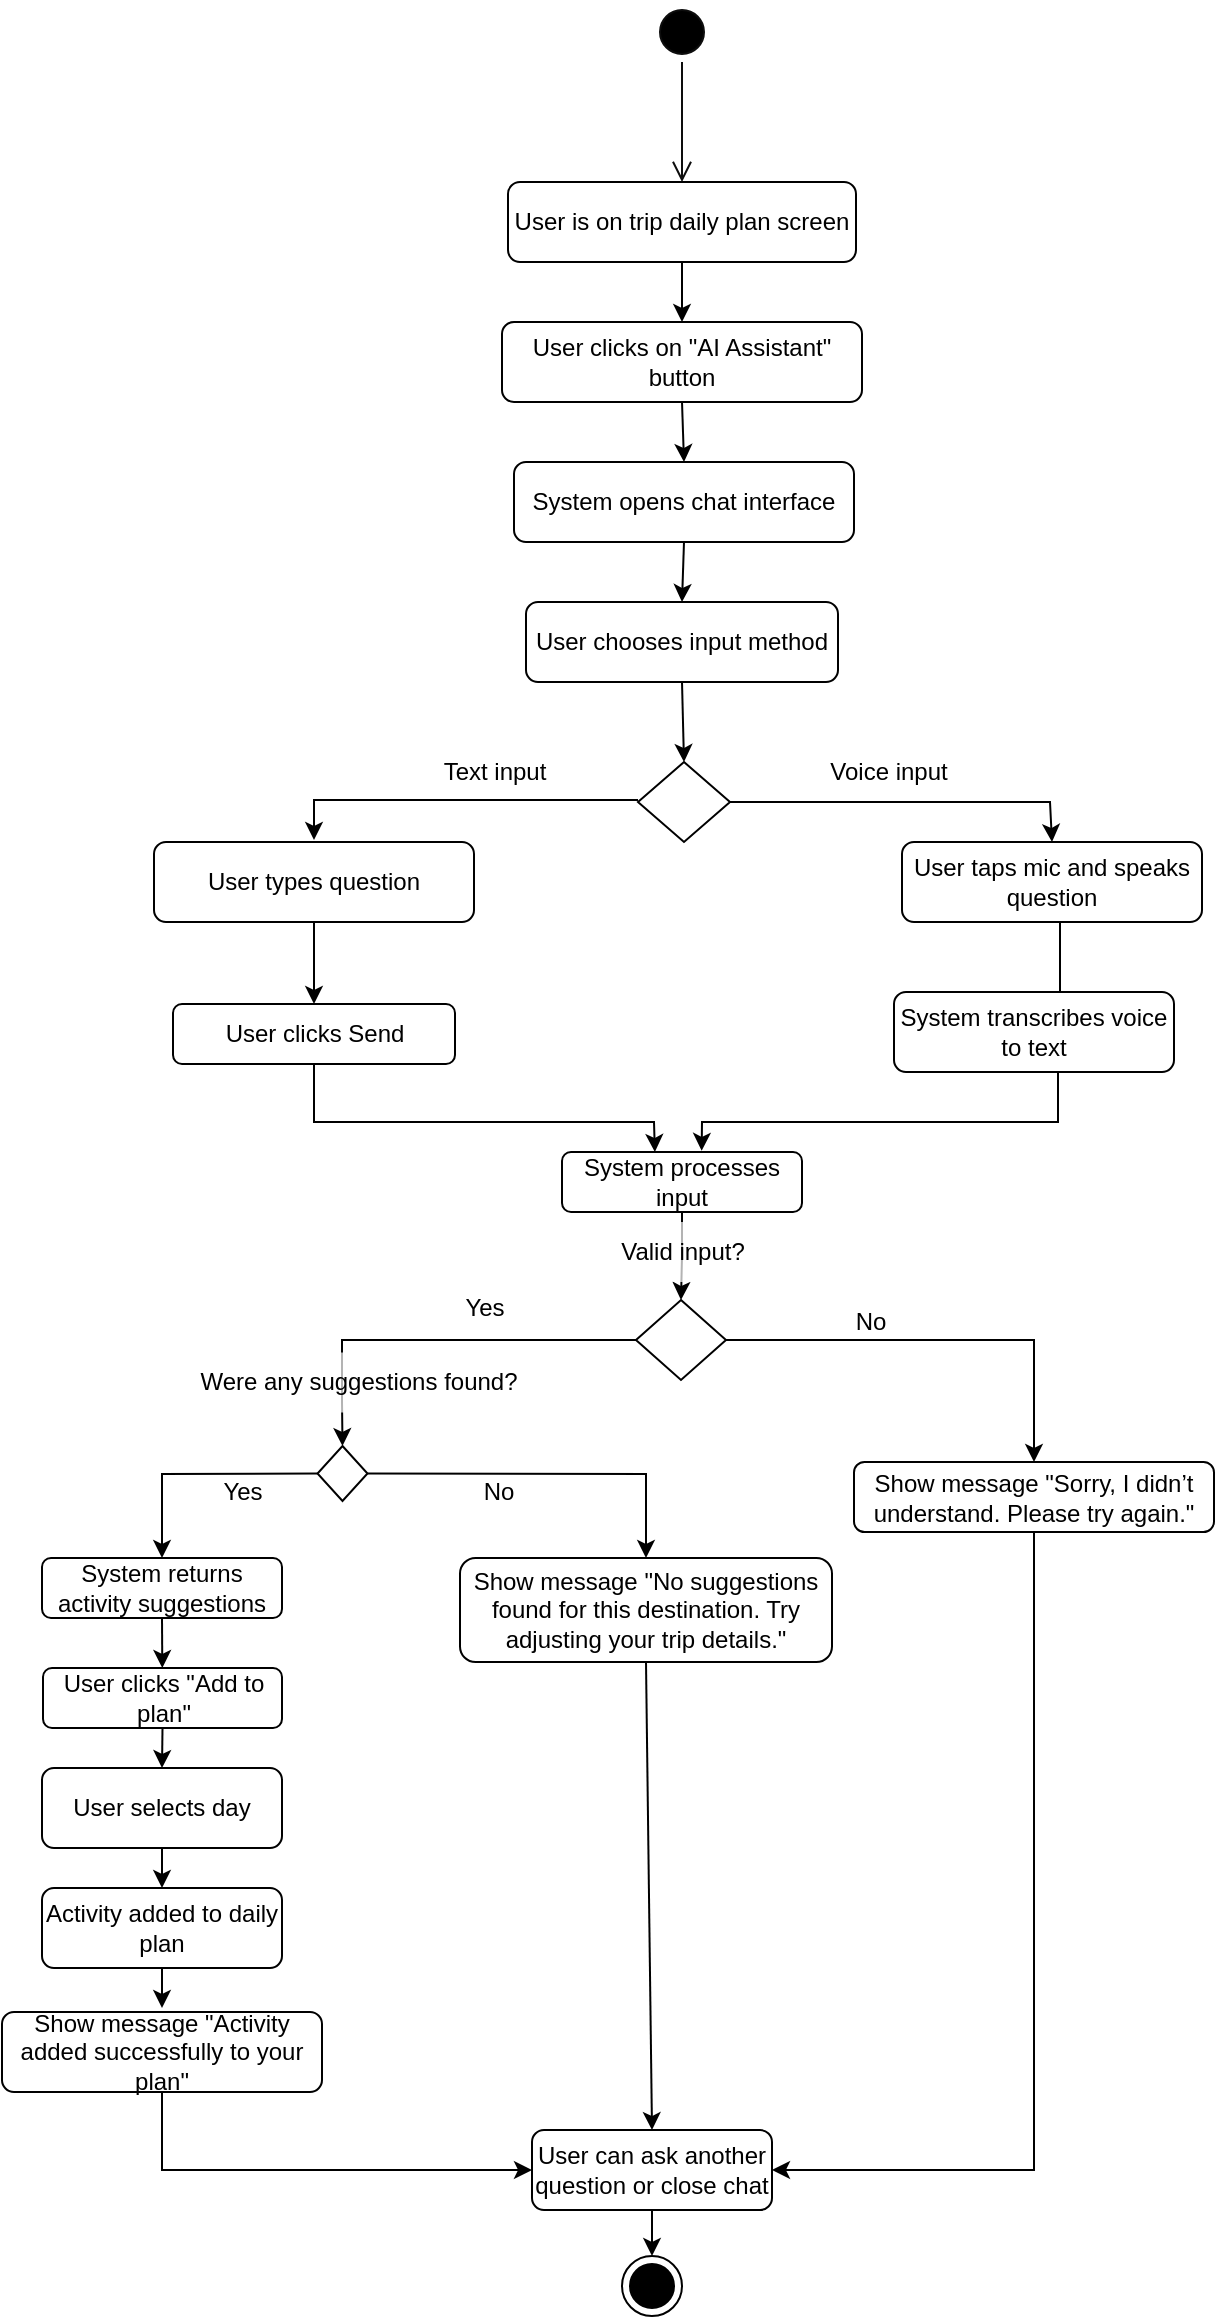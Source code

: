<mxfile version="26.1.3">
  <diagram name="Page-1" id="bhSItCba0UeARclhHlgF">
    <mxGraphModel dx="1750" dy="883" grid="1" gridSize="10" guides="1" tooltips="1" connect="1" arrows="1" fold="1" page="1" pageScale="1" pageWidth="827" pageHeight="1169" math="0" shadow="0">
      <root>
        <mxCell id="0" />
        <mxCell id="1" parent="0" />
        <mxCell id="31Pp2EF_BLIioUCXMJ2C-1" value="" style="ellipse;html=1;shape=startState;fillColor=#000000;strokeColor=light-dark(#0d0d0d, #ff9090);" vertex="1" parent="1">
          <mxGeometry x="399" y="10" width="30" height="30" as="geometry" />
        </mxCell>
        <mxCell id="31Pp2EF_BLIioUCXMJ2C-2" value="" style="edgeStyle=orthogonalEdgeStyle;html=1;verticalAlign=bottom;endArrow=open;endSize=8;strokeColor=light-dark(#0d0d0d, #ff9090);rounded=0;" edge="1" source="31Pp2EF_BLIioUCXMJ2C-1" parent="1">
          <mxGeometry relative="1" as="geometry">
            <mxPoint x="414" y="100" as="targetPoint" />
          </mxGeometry>
        </mxCell>
        <mxCell id="31Pp2EF_BLIioUCXMJ2C-3" value="User is on trip daily plan screen" style="rounded=1;whiteSpace=wrap;html=1;" vertex="1" parent="1">
          <mxGeometry x="327" y="100" width="174" height="40" as="geometry" />
        </mxCell>
        <mxCell id="31Pp2EF_BLIioUCXMJ2C-4" value="User clicks on &quot;AI Assistant&quot; button" style="rounded=1;whiteSpace=wrap;html=1;" vertex="1" parent="1">
          <mxGeometry x="324" y="170" width="180" height="40" as="geometry" />
        </mxCell>
        <mxCell id="31Pp2EF_BLIioUCXMJ2C-5" value="" style="endArrow=classic;html=1;rounded=0;exitX=0.5;exitY=1;exitDx=0;exitDy=0;entryX=0.5;entryY=0;entryDx=0;entryDy=0;" edge="1" parent="1" source="31Pp2EF_BLIioUCXMJ2C-3" target="31Pp2EF_BLIioUCXMJ2C-4">
          <mxGeometry width="50" height="50" relative="1" as="geometry">
            <mxPoint x="390" y="300" as="sourcePoint" />
            <mxPoint x="440" y="250" as="targetPoint" />
          </mxGeometry>
        </mxCell>
        <mxCell id="31Pp2EF_BLIioUCXMJ2C-6" value="System opens chat interface" style="rounded=1;whiteSpace=wrap;html=1;" vertex="1" parent="1">
          <mxGeometry x="330" y="240" width="170" height="40" as="geometry" />
        </mxCell>
        <mxCell id="31Pp2EF_BLIioUCXMJ2C-7" value="" style="endArrow=classic;html=1;rounded=0;exitX=0.5;exitY=1;exitDx=0;exitDy=0;entryX=0.5;entryY=0;entryDx=0;entryDy=0;" edge="1" parent="1" source="31Pp2EF_BLIioUCXMJ2C-4" target="31Pp2EF_BLIioUCXMJ2C-6">
          <mxGeometry width="50" height="50" relative="1" as="geometry">
            <mxPoint x="390" y="300" as="sourcePoint" />
            <mxPoint x="440" y="250" as="targetPoint" />
          </mxGeometry>
        </mxCell>
        <mxCell id="31Pp2EF_BLIioUCXMJ2C-8" value="User chooses input method" style="rounded=1;whiteSpace=wrap;html=1;" vertex="1" parent="1">
          <mxGeometry x="336" y="310" width="156" height="40" as="geometry" />
        </mxCell>
        <mxCell id="31Pp2EF_BLIioUCXMJ2C-9" value="" style="endArrow=classic;html=1;rounded=0;exitX=0.5;exitY=1;exitDx=0;exitDy=0;entryX=0.5;entryY=0;entryDx=0;entryDy=0;" edge="1" parent="1" source="31Pp2EF_BLIioUCXMJ2C-6" target="31Pp2EF_BLIioUCXMJ2C-8">
          <mxGeometry width="50" height="50" relative="1" as="geometry">
            <mxPoint x="390" y="300" as="sourcePoint" />
            <mxPoint x="440" y="250" as="targetPoint" />
          </mxGeometry>
        </mxCell>
        <mxCell id="31Pp2EF_BLIioUCXMJ2C-10" value="" style="rhombus;whiteSpace=wrap;html=1;" vertex="1" parent="1">
          <mxGeometry x="392" y="390" width="46" height="40" as="geometry" />
        </mxCell>
        <mxCell id="31Pp2EF_BLIioUCXMJ2C-11" value="" style="endArrow=classic;html=1;rounded=0;exitX=0.5;exitY=1;exitDx=0;exitDy=0;entryX=0.5;entryY=0;entryDx=0;entryDy=0;" edge="1" parent="1" source="31Pp2EF_BLIioUCXMJ2C-8" target="31Pp2EF_BLIioUCXMJ2C-10">
          <mxGeometry width="50" height="50" relative="1" as="geometry">
            <mxPoint x="390" y="300" as="sourcePoint" />
            <mxPoint x="440" y="250" as="targetPoint" />
          </mxGeometry>
        </mxCell>
        <mxCell id="31Pp2EF_BLIioUCXMJ2C-12" value="Text input" style="text;html=1;align=center;verticalAlign=middle;resizable=0;points=[];autosize=1;strokeColor=none;fillColor=none;" vertex="1" parent="1">
          <mxGeometry x="285" y="380" width="70" height="30" as="geometry" />
        </mxCell>
        <mxCell id="31Pp2EF_BLIioUCXMJ2C-13" value="" style="endArrow=classic;html=1;rounded=0;exitX=0;exitY=0.5;exitDx=0;exitDy=0;entryX=0.5;entryY=0;entryDx=0;entryDy=0;" edge="1" parent="1">
          <mxGeometry width="50" height="50" relative="1" as="geometry">
            <mxPoint x="392" y="409" as="sourcePoint" />
            <mxPoint x="230" y="429" as="targetPoint" />
            <Array as="points">
              <mxPoint x="230" y="409" />
            </Array>
          </mxGeometry>
        </mxCell>
        <mxCell id="31Pp2EF_BLIioUCXMJ2C-14" value="" style="endArrow=classic;html=1;rounded=0;exitX=1;exitY=0.5;exitDx=0;exitDy=0;entryX=0.5;entryY=0;entryDx=0;entryDy=0;" edge="1" parent="1" source="31Pp2EF_BLIioUCXMJ2C-10" target="31Pp2EF_BLIioUCXMJ2C-17">
          <mxGeometry width="50" height="50" relative="1" as="geometry">
            <mxPoint x="460" y="380" as="sourcePoint" />
            <mxPoint x="600" y="410" as="targetPoint" />
            <Array as="points">
              <mxPoint x="598" y="410" />
            </Array>
          </mxGeometry>
        </mxCell>
        <mxCell id="31Pp2EF_BLIioUCXMJ2C-15" value="Voice input" style="text;html=1;align=center;verticalAlign=middle;resizable=0;points=[];autosize=1;strokeColor=none;fillColor=none;" vertex="1" parent="1">
          <mxGeometry x="477" y="380" width="80" height="30" as="geometry" />
        </mxCell>
        <mxCell id="31Pp2EF_BLIioUCXMJ2C-16" value="User types question" style="rounded=1;whiteSpace=wrap;html=1;" vertex="1" parent="1">
          <mxGeometry x="150" y="430" width="160" height="40" as="geometry" />
        </mxCell>
        <mxCell id="31Pp2EF_BLIioUCXMJ2C-44" style="edgeStyle=orthogonalEdgeStyle;rounded=0;orthogonalLoop=1;jettySize=auto;html=1;entryX=0.5;entryY=0;entryDx=0;entryDy=0;exitX=0.5;exitY=1;exitDx=0;exitDy=0;" edge="1" parent="1">
          <mxGeometry relative="1" as="geometry">
            <mxPoint x="612" y="470" as="sourcePoint" />
            <mxPoint x="603" y="520" as="targetPoint" />
            <Array as="points">
              <mxPoint x="603" y="470" />
            </Array>
          </mxGeometry>
        </mxCell>
        <mxCell id="31Pp2EF_BLIioUCXMJ2C-17" value="User taps mic and speaks question" style="rounded=1;whiteSpace=wrap;html=1;" vertex="1" parent="1">
          <mxGeometry x="524" y="430" width="150" height="40" as="geometry" />
        </mxCell>
        <mxCell id="31Pp2EF_BLIioUCXMJ2C-18" value="" style="endArrow=classic;html=1;rounded=0;exitX=0.5;exitY=1;exitDx=0;exitDy=0;entryX=0.5;entryY=0;entryDx=0;entryDy=0;" edge="1" parent="1" source="31Pp2EF_BLIioUCXMJ2C-16" target="31Pp2EF_BLIioUCXMJ2C-22">
          <mxGeometry width="50" height="50" relative="1" as="geometry">
            <mxPoint x="460" y="380" as="sourcePoint" />
            <mxPoint x="380" y="590" as="targetPoint" />
          </mxGeometry>
        </mxCell>
        <mxCell id="31Pp2EF_BLIioUCXMJ2C-21" value="System transcribes voice to text" style="rounded=1;whiteSpace=wrap;html=1;" vertex="1" parent="1">
          <mxGeometry x="520" y="505" width="140" height="40" as="geometry" />
        </mxCell>
        <mxCell id="31Pp2EF_BLIioUCXMJ2C-22" value="User clicks Send" style="rounded=1;whiteSpace=wrap;html=1;" vertex="1" parent="1">
          <mxGeometry x="159.5" y="511" width="141" height="30" as="geometry" />
        </mxCell>
        <mxCell id="31Pp2EF_BLIioUCXMJ2C-23" value="" style="endArrow=classic;html=1;rounded=0;exitX=0.5;exitY=1;exitDx=0;exitDy=0;entryX=0.387;entryY=0;entryDx=0;entryDy=0;entryPerimeter=0;" edge="1" parent="1" source="31Pp2EF_BLIioUCXMJ2C-22" target="31Pp2EF_BLIioUCXMJ2C-25">
          <mxGeometry width="50" height="50" relative="1" as="geometry">
            <mxPoint x="220" y="545" as="sourcePoint" />
            <mxPoint x="404.0" y="593" as="targetPoint" />
            <Array as="points">
              <mxPoint x="230" y="570" />
              <mxPoint x="400" y="570" />
            </Array>
          </mxGeometry>
        </mxCell>
        <mxCell id="31Pp2EF_BLIioUCXMJ2C-24" value="" style="endArrow=classic;html=1;rounded=0;exitX=0.5;exitY=1;exitDx=0;exitDy=0;entryX=0.582;entryY=-0.019;entryDx=0;entryDy=0;entryPerimeter=0;" edge="1" parent="1" target="31Pp2EF_BLIioUCXMJ2C-25">
          <mxGeometry width="50" height="50" relative="1" as="geometry">
            <mxPoint x="602.0" y="545" as="sourcePoint" />
            <mxPoint x="414" y="589" as="targetPoint" />
            <Array as="points">
              <mxPoint x="602" y="570" />
              <mxPoint x="424" y="570" />
            </Array>
          </mxGeometry>
        </mxCell>
        <mxCell id="31Pp2EF_BLIioUCXMJ2C-26" style="edgeStyle=orthogonalEdgeStyle;rounded=0;orthogonalLoop=1;jettySize=auto;html=1;exitX=0.5;exitY=1;exitDx=0;exitDy=0;entryX=0.5;entryY=0;entryDx=0;entryDy=0;" edge="1" parent="1" source="31Pp2EF_BLIioUCXMJ2C-25" target="31Pp2EF_BLIioUCXMJ2C-27">
          <mxGeometry relative="1" as="geometry">
            <mxPoint x="414" y="654" as="targetPoint" />
            <Array as="points" />
          </mxGeometry>
        </mxCell>
        <mxCell id="31Pp2EF_BLIioUCXMJ2C-25" value="System processes input" style="rounded=1;whiteSpace=wrap;html=1;" vertex="1" parent="1">
          <mxGeometry x="354" y="585" width="120" height="30" as="geometry" />
        </mxCell>
        <mxCell id="31Pp2EF_BLIioUCXMJ2C-43" style="edgeStyle=orthogonalEdgeStyle;rounded=0;orthogonalLoop=1;jettySize=auto;html=1;exitX=1;exitY=0.5;exitDx=0;exitDy=0;entryX=0.5;entryY=0;entryDx=0;entryDy=0;" edge="1" parent="1" source="31Pp2EF_BLIioUCXMJ2C-27" target="31Pp2EF_BLIioUCXMJ2C-47">
          <mxGeometry relative="1" as="geometry">
            <mxPoint x="590" y="720.182" as="targetPoint" />
          </mxGeometry>
        </mxCell>
        <mxCell id="31Pp2EF_BLIioUCXMJ2C-27" value="" style="rhombus;whiteSpace=wrap;html=1;" vertex="1" parent="1">
          <mxGeometry x="391" y="659" width="45" height="40" as="geometry" />
        </mxCell>
        <mxCell id="31Pp2EF_BLIioUCXMJ2C-29" value="Valid input?" style="text;html=1;align=center;verticalAlign=middle;resizable=0;points=[];autosize=1;rounded=0;glass=0;fillStyle=auto;fillColor=default;opacity=70;" vertex="1" parent="1">
          <mxGeometry x="369" y="620" width="90" height="30" as="geometry" />
        </mxCell>
        <mxCell id="31Pp2EF_BLIioUCXMJ2C-32" value="" style="endArrow=classic;html=1;rounded=0;exitX=0;exitY=0.5;exitDx=0;exitDy=0;entryX=0.5;entryY=0;entryDx=0;entryDy=0;" edge="1" parent="1" source="31Pp2EF_BLIioUCXMJ2C-27" target="31Pp2EF_BLIioUCXMJ2C-62">
          <mxGeometry width="50" height="50" relative="1" as="geometry">
            <mxPoint x="358" y="684" as="sourcePoint" />
            <mxPoint x="244" y="740" as="targetPoint" />
            <Array as="points">
              <mxPoint x="244" y="679" />
              <mxPoint x="244" y="710" />
            </Array>
          </mxGeometry>
        </mxCell>
        <mxCell id="31Pp2EF_BLIioUCXMJ2C-33" value="Yes" style="text;html=1;align=center;verticalAlign=middle;resizable=0;points=[];autosize=1;strokeColor=none;fillColor=none;" vertex="1" parent="1">
          <mxGeometry x="295" y="648" width="40" height="30" as="geometry" />
        </mxCell>
        <mxCell id="31Pp2EF_BLIioUCXMJ2C-34" value="System returns activity suggestions" style="rounded=1;whiteSpace=wrap;html=1;" vertex="1" parent="1">
          <mxGeometry x="94" y="788" width="120" height="30" as="geometry" />
        </mxCell>
        <mxCell id="31Pp2EF_BLIioUCXMJ2C-35" value="" style="endArrow=classic;html=1;rounded=0;exitX=0.5;exitY=1;exitDx=0;exitDy=0;" edge="1" parent="1" source="31Pp2EF_BLIioUCXMJ2C-34" target="31Pp2EF_BLIioUCXMJ2C-36">
          <mxGeometry width="50" height="50" relative="1" as="geometry">
            <mxPoint x="304" y="473" as="sourcePoint" />
            <mxPoint x="155" y="843" as="targetPoint" />
          </mxGeometry>
        </mxCell>
        <mxCell id="31Pp2EF_BLIioUCXMJ2C-38" style="edgeStyle=orthogonalEdgeStyle;rounded=0;orthogonalLoop=1;jettySize=auto;html=1;exitX=0.5;exitY=1;exitDx=0;exitDy=0;entryX=0.5;entryY=0;entryDx=0;entryDy=0;" edge="1" parent="1" source="31Pp2EF_BLIioUCXMJ2C-36" target="31Pp2EF_BLIioUCXMJ2C-37">
          <mxGeometry relative="1" as="geometry" />
        </mxCell>
        <mxCell id="31Pp2EF_BLIioUCXMJ2C-36" value="User clicks &quot;Add to plan&quot;" style="rounded=1;whiteSpace=wrap;html=1;" vertex="1" parent="1">
          <mxGeometry x="94.5" y="843" width="119.5" height="30" as="geometry" />
        </mxCell>
        <mxCell id="31Pp2EF_BLIioUCXMJ2C-40" style="edgeStyle=orthogonalEdgeStyle;rounded=0;orthogonalLoop=1;jettySize=auto;html=1;exitX=0.5;exitY=1;exitDx=0;exitDy=0;entryX=0.5;entryY=0;entryDx=0;entryDy=0;" edge="1" parent="1" source="31Pp2EF_BLIioUCXMJ2C-37" target="31Pp2EF_BLIioUCXMJ2C-39">
          <mxGeometry relative="1" as="geometry" />
        </mxCell>
        <mxCell id="31Pp2EF_BLIioUCXMJ2C-37" value="User selects day" style="rounded=1;whiteSpace=wrap;html=1;" vertex="1" parent="1">
          <mxGeometry x="94" y="893" width="120" height="40" as="geometry" />
        </mxCell>
        <mxCell id="31Pp2EF_BLIioUCXMJ2C-42" style="edgeStyle=orthogonalEdgeStyle;rounded=0;orthogonalLoop=1;jettySize=auto;html=1;exitX=0.5;exitY=1;exitDx=0;exitDy=0;entryX=0.5;entryY=0;entryDx=0;entryDy=0;" edge="1" parent="1" source="31Pp2EF_BLIioUCXMJ2C-39">
          <mxGeometry relative="1" as="geometry">
            <mxPoint x="154" y="1013" as="targetPoint" />
          </mxGeometry>
        </mxCell>
        <mxCell id="31Pp2EF_BLIioUCXMJ2C-39" value="Activity added to daily plan" style="rounded=1;whiteSpace=wrap;html=1;" vertex="1" parent="1">
          <mxGeometry x="94" y="953" width="120" height="40" as="geometry" />
        </mxCell>
        <mxCell id="31Pp2EF_BLIioUCXMJ2C-72" style="edgeStyle=orthogonalEdgeStyle;rounded=0;orthogonalLoop=1;jettySize=auto;html=1;exitX=0.5;exitY=1;exitDx=0;exitDy=0;entryX=0;entryY=0.5;entryDx=0;entryDy=0;" edge="1" parent="1" source="31Pp2EF_BLIioUCXMJ2C-41" target="31Pp2EF_BLIioUCXMJ2C-51">
          <mxGeometry relative="1" as="geometry" />
        </mxCell>
        <mxCell id="31Pp2EF_BLIioUCXMJ2C-41" value="Show message &quot;Activity added successfully to your plan&quot;" style="rounded=1;whiteSpace=wrap;html=1;" vertex="1" parent="1">
          <mxGeometry x="74" y="1015" width="160" height="40" as="geometry" />
        </mxCell>
        <mxCell id="31Pp2EF_BLIioUCXMJ2C-46" value="No" style="text;html=1;align=center;verticalAlign=middle;resizable=0;points=[];autosize=1;strokeColor=none;fillColor=none;" vertex="1" parent="1">
          <mxGeometry x="488" y="655" width="40" height="30" as="geometry" />
        </mxCell>
        <mxCell id="31Pp2EF_BLIioUCXMJ2C-50" style="edgeStyle=orthogonalEdgeStyle;rounded=0;orthogonalLoop=1;jettySize=auto;html=1;exitX=0.5;exitY=1;exitDx=0;exitDy=0;entryX=1;entryY=0.5;entryDx=0;entryDy=0;" edge="1" parent="1" source="31Pp2EF_BLIioUCXMJ2C-47" target="31Pp2EF_BLIioUCXMJ2C-51">
          <mxGeometry relative="1" as="geometry">
            <mxPoint x="440" y="1060" as="targetPoint" />
            <Array as="points">
              <mxPoint x="590" y="1094" />
            </Array>
          </mxGeometry>
        </mxCell>
        <mxCell id="31Pp2EF_BLIioUCXMJ2C-47" value="Show message &quot;Sorry, I didn’t understand. Please try again.&quot;" style="rounded=1;whiteSpace=wrap;html=1;" vertex="1" parent="1">
          <mxGeometry x="500" y="740" width="180" height="35" as="geometry" />
        </mxCell>
        <mxCell id="31Pp2EF_BLIioUCXMJ2C-53" style="edgeStyle=orthogonalEdgeStyle;rounded=0;orthogonalLoop=1;jettySize=auto;html=1;entryX=0.5;entryY=0;entryDx=0;entryDy=0;exitX=0.5;exitY=1;exitDx=0;exitDy=0;" edge="1" parent="1" source="31Pp2EF_BLIioUCXMJ2C-51" target="31Pp2EF_BLIioUCXMJ2C-52">
          <mxGeometry relative="1" as="geometry">
            <mxPoint x="429" y="1127" as="sourcePoint" />
            <mxPoint x="429.0" y="1157" as="targetPoint" />
          </mxGeometry>
        </mxCell>
        <mxCell id="31Pp2EF_BLIioUCXMJ2C-51" value="User can ask another question or close chat" style="rounded=1;whiteSpace=wrap;html=1;" vertex="1" parent="1">
          <mxGeometry x="339" y="1074" width="120" height="40" as="geometry" />
        </mxCell>
        <mxCell id="31Pp2EF_BLIioUCXMJ2C-52" value="" style="ellipse;html=1;shape=endState;fillColor=#000000;strokeColor=#000000;" vertex="1" parent="1">
          <mxGeometry x="384" y="1137" width="30" height="30" as="geometry" />
        </mxCell>
        <mxCell id="31Pp2EF_BLIioUCXMJ2C-56" value="Were any suggestions found?" style="text;html=1;align=center;verticalAlign=middle;resizable=0;points=[];autosize=1;strokeColor=none;fillColor=default;dashed=1;opacity=70;strokeWidth=0;perimeterSpacing=0;" vertex="1" parent="1">
          <mxGeometry x="162" y="685" width="180" height="30" as="geometry" />
        </mxCell>
        <mxCell id="31Pp2EF_BLIioUCXMJ2C-62" value="" style="rhombus;whiteSpace=wrap;html=1;" vertex="1" parent="1">
          <mxGeometry x="231.75" y="732" width="25" height="27.5" as="geometry" />
        </mxCell>
        <mxCell id="31Pp2EF_BLIioUCXMJ2C-65" value="" style="endArrow=classic;html=1;rounded=0;entryX=0.5;entryY=0;entryDx=0;entryDy=0;exitX=0;exitY=0.5;exitDx=0;exitDy=0;" edge="1" parent="1" source="31Pp2EF_BLIioUCXMJ2C-62" target="31Pp2EF_BLIioUCXMJ2C-34">
          <mxGeometry width="50" height="50" relative="1" as="geometry">
            <mxPoint x="240" y="740" as="sourcePoint" />
            <mxPoint x="290" y="690" as="targetPoint" />
            <Array as="points">
              <mxPoint x="154" y="746" />
            </Array>
          </mxGeometry>
        </mxCell>
        <mxCell id="31Pp2EF_BLIioUCXMJ2C-66" value="Yes" style="text;html=1;align=center;verticalAlign=middle;resizable=0;points=[];autosize=1;strokeColor=none;fillColor=none;" vertex="1" parent="1">
          <mxGeometry x="174" y="740" width="40" height="30" as="geometry" />
        </mxCell>
        <mxCell id="31Pp2EF_BLIioUCXMJ2C-67" value="" style="endArrow=classic;html=1;rounded=0;exitX=1;exitY=0.5;exitDx=0;exitDy=0;entryX=0.5;entryY=0;entryDx=0;entryDy=0;" edge="1" parent="1" source="31Pp2EF_BLIioUCXMJ2C-62" target="31Pp2EF_BLIioUCXMJ2C-69">
          <mxGeometry width="50" height="50" relative="1" as="geometry">
            <mxPoint x="240" y="740" as="sourcePoint" />
            <mxPoint x="330" y="746" as="targetPoint" />
            <Array as="points">
              <mxPoint x="396" y="746" />
            </Array>
          </mxGeometry>
        </mxCell>
        <mxCell id="31Pp2EF_BLIioUCXMJ2C-68" value="No" style="text;html=1;align=center;verticalAlign=middle;resizable=0;points=[];autosize=1;strokeColor=none;fillColor=none;" vertex="1" parent="1">
          <mxGeometry x="302" y="740" width="40" height="30" as="geometry" />
        </mxCell>
        <mxCell id="31Pp2EF_BLIioUCXMJ2C-69" value="Show message&amp;nbsp;&quot;No suggestions found for this destination. Try adjusting your trip details.&quot;" style="rounded=1;whiteSpace=wrap;html=1;" vertex="1" parent="1">
          <mxGeometry x="303" y="788" width="186" height="52" as="geometry" />
        </mxCell>
        <mxCell id="31Pp2EF_BLIioUCXMJ2C-71" value="" style="endArrow=classic;html=1;rounded=0;exitX=0.5;exitY=1;exitDx=0;exitDy=0;entryX=0.5;entryY=0;entryDx=0;entryDy=0;" edge="1" parent="1" source="31Pp2EF_BLIioUCXMJ2C-69" target="31Pp2EF_BLIioUCXMJ2C-51">
          <mxGeometry width="50" height="50" relative="1" as="geometry">
            <mxPoint x="410" y="890" as="sourcePoint" />
            <mxPoint x="460" y="840" as="targetPoint" />
          </mxGeometry>
        </mxCell>
      </root>
    </mxGraphModel>
  </diagram>
</mxfile>
